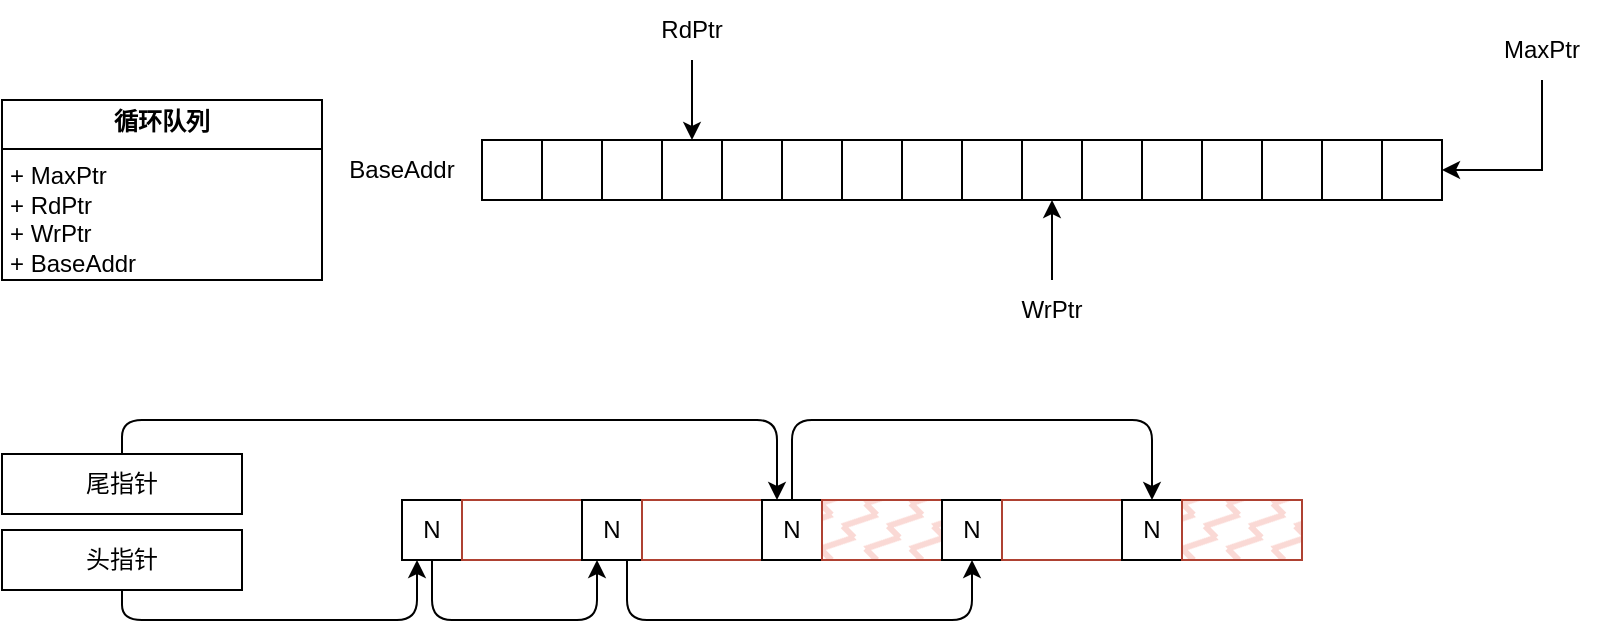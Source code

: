 <mxfile version="27.0.6">
  <diagram name="数据结构" id="pjB8LRL_b3TWdTIObJHh">
    <mxGraphModel dx="1715" dy="930" grid="1" gridSize="10" guides="1" tooltips="1" connect="1" arrows="1" fold="1" page="1" pageScale="1" pageWidth="850" pageHeight="1100" math="0" shadow="0">
      <root>
        <mxCell id="0" />
        <mxCell id="1" parent="0" />
        <mxCell id="vodUXeddRspshS2YcfW5-17" value="" style="group" vertex="1" connectable="0" parent="1">
          <mxGeometry x="280" y="140" width="480" height="30" as="geometry" />
        </mxCell>
        <mxCell id="vodUXeddRspshS2YcfW5-1" value="" style="whiteSpace=wrap;html=1;aspect=fixed;" vertex="1" parent="vodUXeddRspshS2YcfW5-17">
          <mxGeometry width="30" height="30" as="geometry" />
        </mxCell>
        <mxCell id="vodUXeddRspshS2YcfW5-2" value="" style="whiteSpace=wrap;html=1;aspect=fixed;" vertex="1" parent="vodUXeddRspshS2YcfW5-17">
          <mxGeometry x="30" width="30" height="30" as="geometry" />
        </mxCell>
        <mxCell id="vodUXeddRspshS2YcfW5-3" value="" style="whiteSpace=wrap;html=1;aspect=fixed;" vertex="1" parent="vodUXeddRspshS2YcfW5-17">
          <mxGeometry x="60" width="30" height="30" as="geometry" />
        </mxCell>
        <mxCell id="vodUXeddRspshS2YcfW5-4" value="" style="whiteSpace=wrap;html=1;aspect=fixed;" vertex="1" parent="vodUXeddRspshS2YcfW5-17">
          <mxGeometry x="90" width="30" height="30" as="geometry" />
        </mxCell>
        <mxCell id="vodUXeddRspshS2YcfW5-5" value="" style="whiteSpace=wrap;html=1;aspect=fixed;" vertex="1" parent="vodUXeddRspshS2YcfW5-17">
          <mxGeometry x="120" width="30" height="30" as="geometry" />
        </mxCell>
        <mxCell id="vodUXeddRspshS2YcfW5-6" value="" style="whiteSpace=wrap;html=1;aspect=fixed;" vertex="1" parent="vodUXeddRspshS2YcfW5-17">
          <mxGeometry x="210" width="30" height="30" as="geometry" />
        </mxCell>
        <mxCell id="vodUXeddRspshS2YcfW5-7" value="" style="whiteSpace=wrap;html=1;aspect=fixed;" vertex="1" parent="vodUXeddRspshS2YcfW5-17">
          <mxGeometry x="150" width="30" height="30" as="geometry" />
        </mxCell>
        <mxCell id="vodUXeddRspshS2YcfW5-8" value="" style="whiteSpace=wrap;html=1;aspect=fixed;" vertex="1" parent="vodUXeddRspshS2YcfW5-17">
          <mxGeometry x="240" width="30" height="30" as="geometry" />
        </mxCell>
        <mxCell id="vodUXeddRspshS2YcfW5-9" value="" style="whiteSpace=wrap;html=1;aspect=fixed;" vertex="1" parent="vodUXeddRspshS2YcfW5-17">
          <mxGeometry x="180" width="30" height="30" as="geometry" />
        </mxCell>
        <mxCell id="vodUXeddRspshS2YcfW5-10" value="" style="whiteSpace=wrap;html=1;aspect=fixed;" vertex="1" parent="vodUXeddRspshS2YcfW5-17">
          <mxGeometry x="270" width="30" height="30" as="geometry" />
        </mxCell>
        <mxCell id="vodUXeddRspshS2YcfW5-11" value="" style="whiteSpace=wrap;html=1;aspect=fixed;" vertex="1" parent="vodUXeddRspshS2YcfW5-17">
          <mxGeometry x="300" width="30" height="30" as="geometry" />
        </mxCell>
        <mxCell id="vodUXeddRspshS2YcfW5-12" value="" style="whiteSpace=wrap;html=1;aspect=fixed;" vertex="1" parent="vodUXeddRspshS2YcfW5-17">
          <mxGeometry x="330" width="30" height="30" as="geometry" />
        </mxCell>
        <mxCell id="vodUXeddRspshS2YcfW5-13" value="" style="whiteSpace=wrap;html=1;aspect=fixed;" vertex="1" parent="vodUXeddRspshS2YcfW5-17">
          <mxGeometry x="360" width="30" height="30" as="geometry" />
        </mxCell>
        <mxCell id="vodUXeddRspshS2YcfW5-14" value="" style="whiteSpace=wrap;html=1;aspect=fixed;" vertex="1" parent="vodUXeddRspshS2YcfW5-17">
          <mxGeometry x="390" width="30" height="30" as="geometry" />
        </mxCell>
        <mxCell id="vodUXeddRspshS2YcfW5-15" value="" style="whiteSpace=wrap;html=1;aspect=fixed;" vertex="1" parent="vodUXeddRspshS2YcfW5-17">
          <mxGeometry x="420" width="30" height="30" as="geometry" />
        </mxCell>
        <mxCell id="vodUXeddRspshS2YcfW5-16" value="" style="whiteSpace=wrap;html=1;aspect=fixed;" vertex="1" parent="vodUXeddRspshS2YcfW5-17">
          <mxGeometry x="450" width="30" height="30" as="geometry" />
        </mxCell>
        <mxCell id="vodUXeddRspshS2YcfW5-19" value="&lt;p style=&quot;margin:0px;margin-top:4px;text-align:center;&quot;&gt;&lt;b&gt;循环队列&lt;/b&gt;&lt;/p&gt;&lt;hr size=&quot;1&quot; style=&quot;border-style:solid;&quot;&gt;&lt;p style=&quot;margin:0px;margin-left:4px;&quot;&gt;+ MaxPtr&lt;/p&gt;&lt;p style=&quot;margin:0px;margin-left:4px;&quot;&gt;+ RdPtr&lt;/p&gt;&lt;p style=&quot;margin:0px;margin-left:4px;&quot;&gt;+ WrPtr&lt;/p&gt;&lt;p style=&quot;margin:0px;margin-left:4px;&quot;&gt;+ BaseAddr&lt;/p&gt;" style="verticalAlign=top;align=left;overflow=fill;html=1;whiteSpace=wrap;" vertex="1" parent="1">
          <mxGeometry x="40" y="120" width="160" height="90" as="geometry" />
        </mxCell>
        <mxCell id="vodUXeddRspshS2YcfW5-21" value="" style="endArrow=classic;html=1;rounded=0;entryX=0.5;entryY=0;entryDx=0;entryDy=0;exitX=0.5;exitY=1;exitDx=0;exitDy=0;" edge="1" parent="1" source="vodUXeddRspshS2YcfW5-22" target="vodUXeddRspshS2YcfW5-4">
          <mxGeometry width="50" height="50" relative="1" as="geometry">
            <mxPoint x="475" y="100" as="sourcePoint" />
            <mxPoint x="600" y="160" as="targetPoint" />
          </mxGeometry>
        </mxCell>
        <mxCell id="vodUXeddRspshS2YcfW5-22" value="RdPtr" style="text;html=1;align=center;verticalAlign=middle;whiteSpace=wrap;rounded=0;" vertex="1" parent="1">
          <mxGeometry x="355" y="70" width="60" height="30" as="geometry" />
        </mxCell>
        <mxCell id="vodUXeddRspshS2YcfW5-24" value="" style="endArrow=classic;html=1;rounded=0;entryX=0.5;entryY=1;entryDx=0;entryDy=0;exitX=0.5;exitY=0;exitDx=0;exitDy=0;" edge="1" parent="1" source="vodUXeddRspshS2YcfW5-25" target="vodUXeddRspshS2YcfW5-10">
          <mxGeometry width="50" height="50" relative="1" as="geometry">
            <mxPoint x="565" y="210" as="sourcePoint" />
            <mxPoint x="600" y="160" as="targetPoint" />
          </mxGeometry>
        </mxCell>
        <mxCell id="vodUXeddRspshS2YcfW5-25" value="WrPtr" style="text;html=1;align=center;verticalAlign=middle;whiteSpace=wrap;rounded=0;" vertex="1" parent="1">
          <mxGeometry x="535" y="210" width="60" height="30" as="geometry" />
        </mxCell>
        <mxCell id="vodUXeddRspshS2YcfW5-27" style="edgeStyle=orthogonalEdgeStyle;rounded=0;orthogonalLoop=1;jettySize=auto;html=1;exitX=0.5;exitY=1;exitDx=0;exitDy=0;entryX=1;entryY=0.5;entryDx=0;entryDy=0;" edge="1" parent="1" source="vodUXeddRspshS2YcfW5-26" target="vodUXeddRspshS2YcfW5-16">
          <mxGeometry relative="1" as="geometry" />
        </mxCell>
        <mxCell id="vodUXeddRspshS2YcfW5-26" value="MaxPtr" style="text;html=1;align=center;verticalAlign=middle;whiteSpace=wrap;rounded=0;" vertex="1" parent="1">
          <mxGeometry x="780" y="80" width="60" height="30" as="geometry" />
        </mxCell>
        <mxCell id="vodUXeddRspshS2YcfW5-28" value="BaseAddr" style="text;html=1;align=center;verticalAlign=middle;whiteSpace=wrap;rounded=0;" vertex="1" parent="1">
          <mxGeometry x="210" y="140" width="60" height="30" as="geometry" />
        </mxCell>
        <mxCell id="vodUXeddRspshS2YcfW5-41" style="edgeStyle=orthogonalEdgeStyle;rounded=1;orthogonalLoop=1;jettySize=auto;html=1;exitX=0.5;exitY=1;exitDx=0;exitDy=0;entryX=0.25;entryY=1;entryDx=0;entryDy=0;curved=0;" edge="1" parent="1" source="vodUXeddRspshS2YcfW5-29" target="vodUXeddRspshS2YcfW5-31">
          <mxGeometry relative="1" as="geometry">
            <Array as="points">
              <mxPoint x="255" y="380" />
              <mxPoint x="338" y="380" />
            </Array>
          </mxGeometry>
        </mxCell>
        <mxCell id="vodUXeddRspshS2YcfW5-29" value="N" style="whiteSpace=wrap;html=1;aspect=fixed;" vertex="1" parent="1">
          <mxGeometry x="240" y="320" width="30" height="30" as="geometry" />
        </mxCell>
        <mxCell id="vodUXeddRspshS2YcfW5-30" value="" style="rounded=0;whiteSpace=wrap;html=1;fillStyle=zigzag-line;fillColor=none;strokeColor=#ae4132;" vertex="1" parent="1">
          <mxGeometry x="270" y="320" width="60" height="30" as="geometry" />
        </mxCell>
        <mxCell id="vodUXeddRspshS2YcfW5-42" style="edgeStyle=orthogonalEdgeStyle;rounded=1;orthogonalLoop=1;jettySize=auto;html=1;exitX=0.75;exitY=1;exitDx=0;exitDy=0;entryX=0.5;entryY=1;entryDx=0;entryDy=0;curved=0;" edge="1" parent="1" source="vodUXeddRspshS2YcfW5-31" target="vodUXeddRspshS2YcfW5-35">
          <mxGeometry relative="1" as="geometry">
            <Array as="points">
              <mxPoint x="353" y="380" />
              <mxPoint x="525" y="380" />
            </Array>
          </mxGeometry>
        </mxCell>
        <mxCell id="vodUXeddRspshS2YcfW5-31" value="N" style="whiteSpace=wrap;html=1;aspect=fixed;" vertex="1" parent="1">
          <mxGeometry x="330" y="320" width="30" height="30" as="geometry" />
        </mxCell>
        <mxCell id="vodUXeddRspshS2YcfW5-32" value="" style="rounded=0;whiteSpace=wrap;html=1;fillStyle=zigzag-line;fillColor=none;strokeColor=#ae4132;" vertex="1" parent="1">
          <mxGeometry x="360" y="320" width="60" height="30" as="geometry" />
        </mxCell>
        <mxCell id="vodUXeddRspshS2YcfW5-40" style="edgeStyle=orthogonalEdgeStyle;rounded=1;orthogonalLoop=1;jettySize=auto;html=1;exitX=0.5;exitY=0;exitDx=0;exitDy=0;entryX=0.5;entryY=0;entryDx=0;entryDy=0;curved=0;" edge="1" parent="1" source="vodUXeddRspshS2YcfW5-33" target="vodUXeddRspshS2YcfW5-37">
          <mxGeometry relative="1" as="geometry">
            <Array as="points">
              <mxPoint x="435" y="280" />
              <mxPoint x="615" y="280" />
            </Array>
          </mxGeometry>
        </mxCell>
        <mxCell id="vodUXeddRspshS2YcfW5-33" value="N" style="whiteSpace=wrap;html=1;aspect=fixed;" vertex="1" parent="1">
          <mxGeometry x="420" y="320" width="30" height="30" as="geometry" />
        </mxCell>
        <mxCell id="vodUXeddRspshS2YcfW5-34" value="" style="rounded=0;whiteSpace=wrap;html=1;fillStyle=zigzag-line;fillColor=#fad9d5;strokeColor=#ae4132;" vertex="1" parent="1">
          <mxGeometry x="450" y="320" width="60" height="30" as="geometry" />
        </mxCell>
        <mxCell id="vodUXeddRspshS2YcfW5-35" value="N" style="whiteSpace=wrap;html=1;aspect=fixed;" vertex="1" parent="1">
          <mxGeometry x="510" y="320" width="30" height="30" as="geometry" />
        </mxCell>
        <mxCell id="vodUXeddRspshS2YcfW5-36" value="" style="rounded=0;whiteSpace=wrap;html=1;fillStyle=zigzag-line;fillColor=none;strokeColor=#ae4132;" vertex="1" parent="1">
          <mxGeometry x="540" y="320" width="60" height="30" as="geometry" />
        </mxCell>
        <mxCell id="vodUXeddRspshS2YcfW5-37" value="N" style="whiteSpace=wrap;html=1;aspect=fixed;" vertex="1" parent="1">
          <mxGeometry x="600" y="320" width="30" height="30" as="geometry" />
        </mxCell>
        <mxCell id="vodUXeddRspshS2YcfW5-38" value="" style="rounded=0;whiteSpace=wrap;html=1;fillStyle=zigzag-line;fillColor=#fad9d5;strokeColor=#ae4132;" vertex="1" parent="1">
          <mxGeometry x="630" y="320" width="60" height="30" as="geometry" />
        </mxCell>
        <mxCell id="vodUXeddRspshS2YcfW5-44" style="edgeStyle=orthogonalEdgeStyle;rounded=1;orthogonalLoop=1;jettySize=auto;html=1;exitX=0.5;exitY=1;exitDx=0;exitDy=0;entryX=0.25;entryY=1;entryDx=0;entryDy=0;curved=0;" edge="1" parent="1" source="vodUXeddRspshS2YcfW5-43" target="vodUXeddRspshS2YcfW5-29">
          <mxGeometry relative="1" as="geometry">
            <Array as="points">
              <mxPoint x="100" y="380" />
              <mxPoint x="248" y="380" />
            </Array>
          </mxGeometry>
        </mxCell>
        <mxCell id="vodUXeddRspshS2YcfW5-43" value="头指针" style="rounded=0;whiteSpace=wrap;html=1;" vertex="1" parent="1">
          <mxGeometry x="40" y="335" width="120" height="30" as="geometry" />
        </mxCell>
        <mxCell id="vodUXeddRspshS2YcfW5-48" style="edgeStyle=orthogonalEdgeStyle;rounded=1;orthogonalLoop=1;jettySize=auto;html=1;exitX=0.5;exitY=0;exitDx=0;exitDy=0;entryX=0.25;entryY=0;entryDx=0;entryDy=0;curved=0;" edge="1" parent="1" source="vodUXeddRspshS2YcfW5-45" target="vodUXeddRspshS2YcfW5-33">
          <mxGeometry relative="1" as="geometry">
            <Array as="points">
              <mxPoint x="100" y="280" />
              <mxPoint x="428" y="280" />
            </Array>
          </mxGeometry>
        </mxCell>
        <mxCell id="vodUXeddRspshS2YcfW5-45" value="尾指针" style="rounded=0;whiteSpace=wrap;html=1;" vertex="1" parent="1">
          <mxGeometry x="40" y="297" width="120" height="30" as="geometry" />
        </mxCell>
      </root>
    </mxGraphModel>
  </diagram>
</mxfile>
